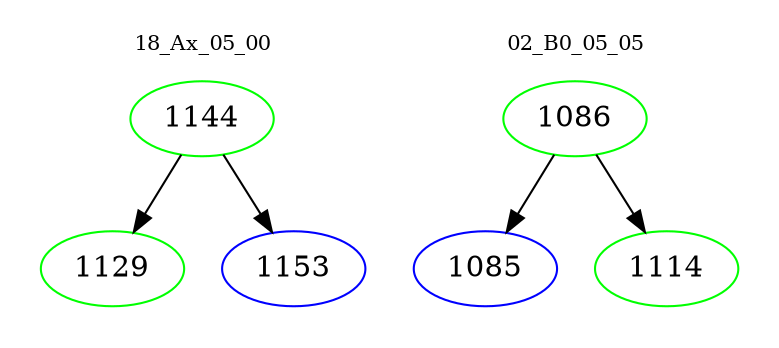 digraph{
subgraph cluster_0 {
color = white
label = "18_Ax_05_00";
fontsize=10;
T0_1144 [label="1144", color="green"]
T0_1144 -> T0_1129 [color="black"]
T0_1129 [label="1129", color="green"]
T0_1144 -> T0_1153 [color="black"]
T0_1153 [label="1153", color="blue"]
}
subgraph cluster_1 {
color = white
label = "02_B0_05_05";
fontsize=10;
T1_1086 [label="1086", color="green"]
T1_1086 -> T1_1085 [color="black"]
T1_1085 [label="1085", color="blue"]
T1_1086 -> T1_1114 [color="black"]
T1_1114 [label="1114", color="green"]
}
}
